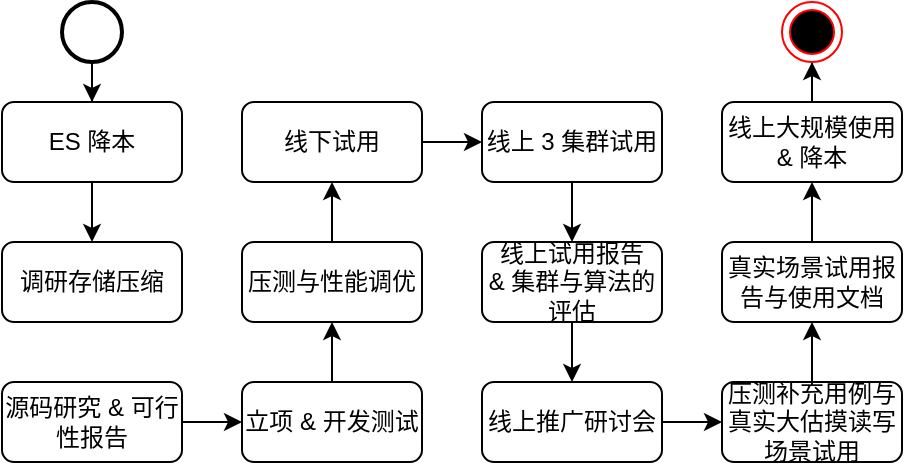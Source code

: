 <mxfile version="24.8.4">
  <diagram name="第 1 页" id="w13DN-Jho_rv4St1jMjP">
    <mxGraphModel dx="707" dy="385" grid="0" gridSize="10" guides="1" tooltips="1" connect="1" arrows="1" fold="1" page="1" pageScale="1" pageWidth="827" pageHeight="1169" math="0" shadow="0">
      <root>
        <mxCell id="0" />
        <mxCell id="1" parent="0" />
        <mxCell id="mH3gT8QZtKuDU6rffEXB-19" value="" style="edgeStyle=orthogonalEdgeStyle;rounded=0;orthogonalLoop=1;jettySize=auto;html=1;entryX=0.5;entryY=0;entryDx=0;entryDy=0;" parent="1" source="mH3gT8QZtKuDU6rffEXB-1" target="mH3gT8QZtKuDU6rffEXB-2" edge="1">
          <mxGeometry relative="1" as="geometry" />
        </mxCell>
        <mxCell id="mH3gT8QZtKuDU6rffEXB-1" value="ES 降本" style="rounded=1;whiteSpace=wrap;html=1;" parent="1" vertex="1">
          <mxGeometry x="150" y="110" width="90" height="40" as="geometry" />
        </mxCell>
        <mxCell id="mH3gT8QZtKuDU6rffEXB-2" value="调研存储压缩" style="rounded=1;whiteSpace=wrap;html=1;" parent="1" vertex="1">
          <mxGeometry x="150" y="180" width="90" height="40" as="geometry" />
        </mxCell>
        <mxCell id="mH3gT8QZtKuDU6rffEXB-21" value="" style="edgeStyle=orthogonalEdgeStyle;rounded=0;orthogonalLoop=1;jettySize=auto;html=1;" parent="1" source="mH3gT8QZtKuDU6rffEXB-4" target="mH3gT8QZtKuDU6rffEXB-5" edge="1">
          <mxGeometry relative="1" as="geometry" />
        </mxCell>
        <mxCell id="mH3gT8QZtKuDU6rffEXB-4" value="源码研究 &amp;amp; 可行性报告" style="rounded=1;whiteSpace=wrap;html=1;" parent="1" vertex="1">
          <mxGeometry x="150" y="250" width="90" height="40" as="geometry" />
        </mxCell>
        <mxCell id="mH3gT8QZtKuDU6rffEXB-22" value="" style="edgeStyle=orthogonalEdgeStyle;rounded=0;orthogonalLoop=1;jettySize=auto;html=1;entryX=0.5;entryY=1;entryDx=0;entryDy=0;" parent="1" source="mH3gT8QZtKuDU6rffEXB-5" target="mH3gT8QZtKuDU6rffEXB-6" edge="1">
          <mxGeometry relative="1" as="geometry" />
        </mxCell>
        <mxCell id="mH3gT8QZtKuDU6rffEXB-5" value="立项 &amp;amp; 开发测试" style="rounded=1;whiteSpace=wrap;html=1;" parent="1" vertex="1">
          <mxGeometry x="270" y="250" width="90" height="40" as="geometry" />
        </mxCell>
        <mxCell id="mH3gT8QZtKuDU6rffEXB-23" value="" style="edgeStyle=orthogonalEdgeStyle;rounded=0;orthogonalLoop=1;jettySize=auto;html=1;" parent="1" source="mH3gT8QZtKuDU6rffEXB-6" target="mH3gT8QZtKuDU6rffEXB-7" edge="1">
          <mxGeometry relative="1" as="geometry" />
        </mxCell>
        <mxCell id="mH3gT8QZtKuDU6rffEXB-6" value="压测与性能调优" style="rounded=1;whiteSpace=wrap;html=1;" parent="1" vertex="1">
          <mxGeometry x="270" y="180" width="90" height="40" as="geometry" />
        </mxCell>
        <mxCell id="mH3gT8QZtKuDU6rffEXB-24" value="" style="edgeStyle=orthogonalEdgeStyle;rounded=0;orthogonalLoop=1;jettySize=auto;html=1;" parent="1" source="mH3gT8QZtKuDU6rffEXB-7" target="mH3gT8QZtKuDU6rffEXB-8" edge="1">
          <mxGeometry relative="1" as="geometry" />
        </mxCell>
        <mxCell id="mH3gT8QZtKuDU6rffEXB-7" value="线下试用" style="rounded=1;whiteSpace=wrap;html=1;" parent="1" vertex="1">
          <mxGeometry x="270" y="110" width="90" height="40" as="geometry" />
        </mxCell>
        <mxCell id="mH3gT8QZtKuDU6rffEXB-25" value="" style="edgeStyle=orthogonalEdgeStyle;rounded=0;orthogonalLoop=1;jettySize=auto;html=1;entryX=0.5;entryY=0;entryDx=0;entryDy=0;" parent="1" source="mH3gT8QZtKuDU6rffEXB-8" target="mH3gT8QZtKuDU6rffEXB-9" edge="1">
          <mxGeometry relative="1" as="geometry" />
        </mxCell>
        <mxCell id="mH3gT8QZtKuDU6rffEXB-8" value="线上 3 集群试用" style="rounded=1;whiteSpace=wrap;html=1;" parent="1" vertex="1">
          <mxGeometry x="390" y="110" width="90" height="40" as="geometry" />
        </mxCell>
        <mxCell id="mH3gT8QZtKuDU6rffEXB-26" value="" style="edgeStyle=orthogonalEdgeStyle;rounded=0;orthogonalLoop=1;jettySize=auto;html=1;" parent="1" source="mH3gT8QZtKuDU6rffEXB-9" target="mH3gT8QZtKuDU6rffEXB-10" edge="1">
          <mxGeometry relative="1" as="geometry" />
        </mxCell>
        <mxCell id="mH3gT8QZtKuDU6rffEXB-9" value="线上试用报告 &amp;amp;&amp;nbsp;集群与算法的评估" style="rounded=1;whiteSpace=wrap;html=1;" parent="1" vertex="1">
          <mxGeometry x="390" y="180" width="90" height="40" as="geometry" />
        </mxCell>
        <mxCell id="mH3gT8QZtKuDU6rffEXB-27" value="" style="edgeStyle=orthogonalEdgeStyle;rounded=0;orthogonalLoop=1;jettySize=auto;html=1;" parent="1" source="mH3gT8QZtKuDU6rffEXB-10" target="mH3gT8QZtKuDU6rffEXB-11" edge="1">
          <mxGeometry relative="1" as="geometry" />
        </mxCell>
        <mxCell id="mH3gT8QZtKuDU6rffEXB-10" value="线上推广研讨会" style="rounded=1;whiteSpace=wrap;html=1;" parent="1" vertex="1">
          <mxGeometry x="390" y="250" width="90" height="40" as="geometry" />
        </mxCell>
        <mxCell id="mH3gT8QZtKuDU6rffEXB-28" value="" style="edgeStyle=orthogonalEdgeStyle;rounded=0;orthogonalLoop=1;jettySize=auto;html=1;entryX=0.5;entryY=1;entryDx=0;entryDy=0;" parent="1" source="mH3gT8QZtKuDU6rffEXB-11" target="mH3gT8QZtKuDU6rffEXB-12" edge="1">
          <mxGeometry relative="1" as="geometry" />
        </mxCell>
        <mxCell id="mH3gT8QZtKuDU6rffEXB-11" value="压测补充用例与真实大估摸读写场景试用" style="rounded=1;whiteSpace=wrap;html=1;" parent="1" vertex="1">
          <mxGeometry x="510" y="250" width="90" height="40" as="geometry" />
        </mxCell>
        <mxCell id="mH3gT8QZtKuDU6rffEXB-29" value="" style="edgeStyle=orthogonalEdgeStyle;rounded=0;orthogonalLoop=1;jettySize=auto;html=1;entryX=0.5;entryY=1;entryDx=0;entryDy=0;" parent="1" source="mH3gT8QZtKuDU6rffEXB-12" target="mH3gT8QZtKuDU6rffEXB-13" edge="1">
          <mxGeometry relative="1" as="geometry" />
        </mxCell>
        <mxCell id="mH3gT8QZtKuDU6rffEXB-12" value="真实场景试用报告与使用文档" style="rounded=1;whiteSpace=wrap;html=1;" parent="1" vertex="1">
          <mxGeometry x="510" y="180" width="90" height="40" as="geometry" />
        </mxCell>
        <mxCell id="mH3gT8QZtKuDU6rffEXB-30" value="" style="edgeStyle=orthogonalEdgeStyle;rounded=0;orthogonalLoop=1;jettySize=auto;html=1;" parent="1" source="mH3gT8QZtKuDU6rffEXB-13" target="mH3gT8QZtKuDU6rffEXB-15" edge="1">
          <mxGeometry relative="1" as="geometry" />
        </mxCell>
        <mxCell id="mH3gT8QZtKuDU6rffEXB-13" value="线上大规模使用 &amp;amp; 降本" style="rounded=1;whiteSpace=wrap;html=1;" parent="1" vertex="1">
          <mxGeometry x="510" y="110" width="90" height="40" as="geometry" />
        </mxCell>
        <mxCell id="mH3gT8QZtKuDU6rffEXB-15" value="" style="ellipse;html=1;shape=endState;fillColor=#000000;strokeColor=#ff0000;" parent="1" vertex="1">
          <mxGeometry x="540" y="60" width="30" height="30" as="geometry" />
        </mxCell>
        <mxCell id="mH3gT8QZtKuDU6rffEXB-18" value="" style="edgeStyle=orthogonalEdgeStyle;rounded=0;orthogonalLoop=1;jettySize=auto;html=1;entryX=0.5;entryY=0;entryDx=0;entryDy=0;" parent="1" source="mH3gT8QZtKuDU6rffEXB-17" target="mH3gT8QZtKuDU6rffEXB-1" edge="1">
          <mxGeometry relative="1" as="geometry">
            <mxPoint x="195" y="180" as="targetPoint" />
          </mxGeometry>
        </mxCell>
        <mxCell id="mH3gT8QZtKuDU6rffEXB-17" value="" style="strokeWidth=2;html=1;shape=mxgraph.flowchart.start_2;whiteSpace=wrap;" parent="1" vertex="1">
          <mxGeometry x="180" y="60" width="30" height="30" as="geometry" />
        </mxCell>
      </root>
    </mxGraphModel>
  </diagram>
</mxfile>
